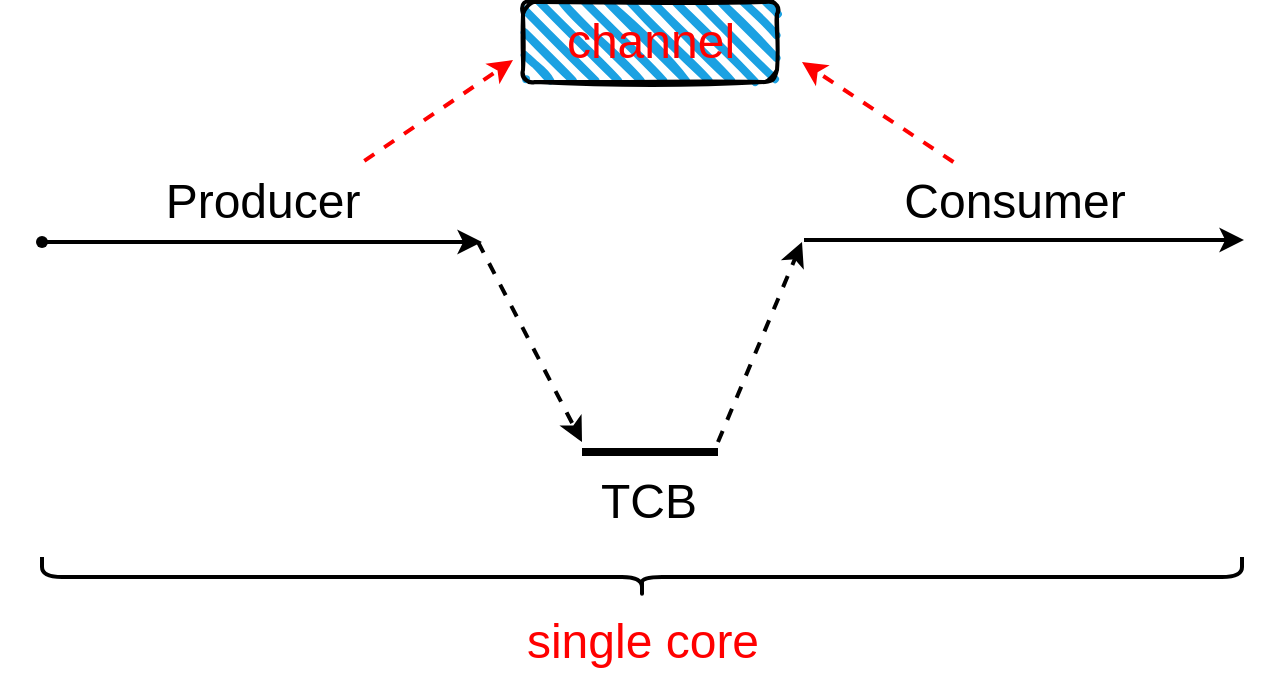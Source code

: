 <mxfile version="20.0.4" type="github">
  <diagram id="O6U22_kPWmjkDFTxN3ls" name="第 1 页">
    <mxGraphModel dx="830" dy="633" grid="1" gridSize="10" guides="1" tooltips="1" connect="1" arrows="1" fold="1" page="1" pageScale="1" pageWidth="827" pageHeight="1169" math="0" shadow="0">
      <root>
        <mxCell id="0" />
        <mxCell id="1" parent="0" />
        <mxCell id="8_R7bOusu-KEbcWFWrqb-3" style="edgeStyle=orthogonalEdgeStyle;rounded=0;orthogonalLoop=1;jettySize=auto;html=1;strokeWidth=2;" edge="1" parent="1" source="8_R7bOusu-KEbcWFWrqb-2">
          <mxGeometry relative="1" as="geometry">
            <mxPoint x="380" y="360" as="targetPoint" />
          </mxGeometry>
        </mxCell>
        <mxCell id="8_R7bOusu-KEbcWFWrqb-2" value="" style="shape=waypoint;sketch=0;fillStyle=solid;size=6;pointerEvents=1;points=[];fillColor=none;resizable=0;rotatable=0;perimeter=centerPerimeter;snapToPoint=1;" vertex="1" parent="1">
          <mxGeometry x="140" y="340" width="40" height="40" as="geometry" />
        </mxCell>
        <mxCell id="8_R7bOusu-KEbcWFWrqb-4" style="edgeStyle=orthogonalEdgeStyle;rounded=0;orthogonalLoop=1;jettySize=auto;html=1;strokeWidth=2;" edge="1" parent="1">
          <mxGeometry relative="1" as="geometry">
            <mxPoint x="761" y="359" as="targetPoint" />
            <mxPoint x="541" y="359" as="sourcePoint" />
          </mxGeometry>
        </mxCell>
        <mxCell id="8_R7bOusu-KEbcWFWrqb-6" value="" style="line;strokeWidth=4;html=1;perimeter=backbonePerimeter;points=[];outlineConnect=0;" vertex="1" parent="1">
          <mxGeometry x="430" y="460" width="68" height="10" as="geometry" />
        </mxCell>
        <mxCell id="8_R7bOusu-KEbcWFWrqb-14" style="rounded=0;orthogonalLoop=1;jettySize=auto;html=1;entryX=0;entryY=0.75;entryDx=0;entryDy=0;dashed=1;fontSize=24;strokeWidth=2;exitX=0.968;exitY=0.011;exitDx=0;exitDy=0;exitPerimeter=0;strokeColor=#FF0000;" edge="1" parent="1">
          <mxGeometry relative="1" as="geometry">
            <mxPoint x="321.16" y="319.44" as="sourcePoint" />
            <mxPoint x="395.5" y="269" as="targetPoint" />
          </mxGeometry>
        </mxCell>
        <mxCell id="8_R7bOusu-KEbcWFWrqb-7" value="&lt;font style=&quot;font-size: 24px;&quot;&gt;Producer&lt;/font&gt;" style="text;html=1;align=center;verticalAlign=middle;resizable=0;points=[];autosize=1;strokeColor=none;fillColor=none;" vertex="1" parent="1">
          <mxGeometry x="210" y="320" width="120" height="40" as="geometry" />
        </mxCell>
        <mxCell id="8_R7bOusu-KEbcWFWrqb-15" style="rounded=0;orthogonalLoop=1;jettySize=auto;html=1;dashed=1;fontSize=24;strokeWidth=2;strokeColor=#FF0000;" edge="1" parent="1" source="8_R7bOusu-KEbcWFWrqb-8">
          <mxGeometry relative="1" as="geometry">
            <mxPoint x="540" y="270" as="targetPoint" />
          </mxGeometry>
        </mxCell>
        <mxCell id="8_R7bOusu-KEbcWFWrqb-8" value="&lt;span style=&quot;font-size: 24px;&quot;&gt;Consumer&lt;/span&gt;" style="text;html=1;align=center;verticalAlign=middle;resizable=0;points=[];autosize=1;strokeColor=none;fillColor=none;" vertex="1" parent="1">
          <mxGeometry x="581" y="320" width="130" height="40" as="geometry" />
        </mxCell>
        <mxCell id="8_R7bOusu-KEbcWFWrqb-9" value="" style="endArrow=classic;html=1;rounded=0;fontSize=24;strokeWidth=2;dashed=1;" edge="1" parent="1">
          <mxGeometry width="50" height="50" relative="1" as="geometry">
            <mxPoint x="378" y="360" as="sourcePoint" />
            <mxPoint x="430" y="460" as="targetPoint" />
          </mxGeometry>
        </mxCell>
        <mxCell id="8_R7bOusu-KEbcWFWrqb-10" value="" style="endArrow=classic;html=1;rounded=0;fontSize=24;strokeWidth=2;dashed=1;" edge="1" parent="1">
          <mxGeometry width="50" height="50" relative="1" as="geometry">
            <mxPoint x="498" y="460" as="sourcePoint" />
            <mxPoint x="540" y="360" as="targetPoint" />
          </mxGeometry>
        </mxCell>
        <mxCell id="8_R7bOusu-KEbcWFWrqb-11" value="TCB" style="text;html=1;align=center;verticalAlign=middle;resizable=0;points=[];autosize=1;strokeColor=none;fillColor=none;fontSize=24;" vertex="1" parent="1">
          <mxGeometry x="428" y="470" width="70" height="40" as="geometry" />
        </mxCell>
        <mxCell id="8_R7bOusu-KEbcWFWrqb-13" value="&lt;font color=&quot;#ff0000&quot;&gt;channel&lt;/font&gt;" style="rounded=1;whiteSpace=wrap;html=1;strokeWidth=2;fillWeight=4;hachureGap=8;hachureAngle=45;fillColor=#1ba1e2;sketch=1;fontSize=24;" vertex="1" parent="1">
          <mxGeometry x="400.5" y="240" width="127" height="40" as="geometry" />
        </mxCell>
        <mxCell id="8_R7bOusu-KEbcWFWrqb-16" value="" style="shape=curlyBracket;whiteSpace=wrap;html=1;rounded=1;fontSize=24;fontColor=#FF0000;rotation=-90;strokeWidth=2;" vertex="1" parent="1">
          <mxGeometry x="450" y="227.5" width="20" height="600" as="geometry" />
        </mxCell>
        <mxCell id="8_R7bOusu-KEbcWFWrqb-17" value="single core" style="text;html=1;align=center;verticalAlign=middle;resizable=0;points=[];autosize=1;strokeColor=none;fillColor=none;fontSize=24;fontColor=#FF0000;" vertex="1" parent="1">
          <mxGeometry x="390" y="540" width="140" height="40" as="geometry" />
        </mxCell>
      </root>
    </mxGraphModel>
  </diagram>
</mxfile>
